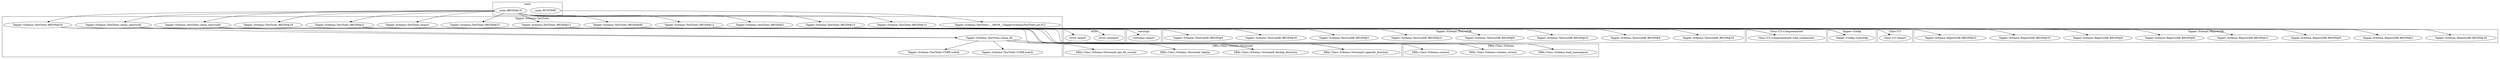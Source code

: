 digraph {
graph [overlap=false]
subgraph cluster_Tapper_Schema_TestTools {
	label="Tapper::Schema::TestTools";
	"Tapper::Schema::TestTools::BEGIN@14";
	"Tapper::Schema::TestTools::BEGIN@60";
	"Tapper::Schema::TestTools::__ANON__[Tapper/Schema/TestTools.pm:61]";
	"Tapper::Schema::TestTools::CORE:unlink";
	"Tapper::Schema::TestTools::BEGIN@2";
	"Tapper::Schema::TestTools::setup_db";
	"Tapper::Schema::TestTools::BEGIN@12";
	"Tapper::Schema::TestTools::BEGIN@20";
	"Tapper::Schema::TestTools::BEGIN@11";
	"Tapper::Schema::TestTools::BEGIN@23";
	"Tapper::Schema::TestTools::CORE:match";
	"Tapper::Schema::TestTools::import";
	"Tapper::Schema::TestTools::setup_testrundb";
	"Tapper::Schema::TestTools::BEGIN@16";
	"Tapper::Schema::TestTools::setup_reportsdb";
	"Tapper::Schema::TestTools::BEGIN@15";
	"Tapper::Schema::TestTools::BEGIN@21";
}
subgraph cluster_Tapper_Schema_TestrunDB {
	label="Tapper::Schema::TestrunDB";
	"Tapper::Schema::TestrunDB::BEGIN@24";
	"Tapper::Schema::TestrunDB::BEGIN@8";
	"Tapper::Schema::TestrunDB::BEGIN@22";
	"Tapper::Schema::TestrunDB::BEGIN@9";
	"Tapper::Schema::TestrunDB::BEGIN@21";
	"Tapper::Schema::TestrunDB::BEGIN@2";
	"Tapper::Schema::TestrunDB::BEGIN@20";
	"Tapper::Schema::TestrunDB::BEGIN@6";
}
subgraph cluster_Tapper_Schema_ReportsDB {
	label="Tapper::Schema::ReportsDB";
	"Tapper::Schema::ReportsDB::BEGIN@20";
	"Tapper::Schema::ReportsDB::BEGIN@2";
	"Tapper::Schema::ReportsDB::BEGIN@6";
	"Tapper::Schema::ReportsDB::BEGIN@21";
	"Tapper::Schema::ReportsDB::BEGIN@8";
	"Tapper::Schema::ReportsDB::BEGIN@9";
	"Tapper::Schema::ReportsDB::BEGIN@25";
	"Tapper::Schema::ReportsDB::BEGIN@22";
}
subgraph cluster_Class_C3_Componentised {
	label="Class::C3::Componentised";
	"Class::C3::Componentised::load_components";
}
subgraph cluster_warnings {
	label="warnings";
	"warnings::import";
}
subgraph cluster_DBIx_Class_Schema_Versioned {
	label="DBIx::Class::Schema::Versioned";
	"DBIx::Class::Schema::Versioned::deploy";
	"DBIx::Class::Schema::Versioned::upgrade_directory";
	"DBIx::Class::Schema::Versioned::backup_directory";
	"DBIx::Class::Schema::Versioned::get_db_version";
}
subgraph cluster_DBIx_Class_Schema {
	label="DBIx::Class::Schema";
	"DBIx::Class::Schema::schema_version";
	"DBIx::Class::Schema::connect";
	"DBIx::Class::Schema::load_namespaces";
}
subgraph cluster_Tapper_Config {
	label="Tapper::Config";
	"Tapper::Config::subconfig";
}
subgraph cluster_strict {
	label="strict";
	"strict::import";
	"strict::unimport";
}
subgraph cluster_main {
	label="main";
	"main::BEGIN@18";
	"main::RUNTIME";
}
subgraph cluster_Class_C3 {
	label="Class::C3";
	"Class::C3::import";
}
"Tapper::Schema::TestTools::BEGIN@21" -> "Tapper::Schema::ReportsDB::BEGIN@21";
"Tapper::Schema::TestTools::BEGIN@21" -> "Tapper::Schema::ReportsDB::BEGIN@8";
"Tapper::Schema::TestTools::setup_reportsdb" -> "Tapper::Config::subconfig";
"Tapper::Schema::TestTools::setup_testrundb" -> "Tapper::Config::subconfig";
"main::BEGIN@18" -> "Tapper::Schema::TestTools::BEGIN@20";
"Tapper::Schema::TestTools::setup_db" -> "Tapper::Schema::TestTools::CORE:unlink";
"Tapper::Schema::TestTools::BEGIN@20" -> "Tapper::Schema::TestrunDB::BEGIN@22";
"Tapper::Schema::TestTools::setup_db" -> "DBIx::Class::Schema::connect";
"Tapper::Schema::TestTools::BEGIN@20" -> "Tapper::Schema::TestrunDB::BEGIN@8";
"main::BEGIN@18" -> "Tapper::Schema::TestTools::BEGIN@23";
"main::BEGIN@18" -> "Tapper::Schema::TestTools::BEGIN@11";
"Tapper::Schema::TestTools::BEGIN@21" -> "Tapper::Schema::ReportsDB::BEGIN@22";
"Tapper::Schema::TestTools::BEGIN@60" -> "strict::unimport";
"Tapper::Schema::TestTools::BEGIN@20" -> "DBIx::Class::Schema::Versioned::backup_directory";
"Tapper::Schema::TestTools::BEGIN@21" -> "DBIx::Class::Schema::Versioned::backup_directory";
"Tapper::Schema::TestTools::setup_db" -> "DBIx::Class::Schema::Versioned::get_db_version";
"Tapper::Schema::TestTools::BEGIN@12" -> "warnings::import";
"Tapper::Schema::TestTools::setup_db" -> "DBIx::Class::Schema::Versioned::deploy";
"main::BEGIN@18" -> "Tapper::Schema::TestTools::BEGIN@2";
"main::BEGIN@18" -> "Tapper::Schema::TestTools::BEGIN@12";
"Tapper::Schema::TestTools::setup_db" -> "DBIx::Class::Schema::schema_version";
"Tapper::Schema::TestTools::setup_db" -> "Tapper::Schema::TestTools::CORE:match";
"Tapper::Schema::TestTools::BEGIN@21" -> "Tapper::Schema::ReportsDB::BEGIN@6";
"main::BEGIN@18" -> "Tapper::Schema::TestTools::setup_reportsdb";
"Tapper::Schema::TestTools::BEGIN@21" -> "Tapper::Schema::ReportsDB::BEGIN@2";
"Tapper::Schema::TestTools::BEGIN@11" -> "strict::import";
"Tapper::Schema::TestTools::BEGIN@20" -> "DBIx::Class::Schema::load_namespaces";
"Tapper::Schema::TestTools::BEGIN@21" -> "DBIx::Class::Schema::load_namespaces";
"Tapper::Schema::TestTools::BEGIN@20" -> "Tapper::Schema::TestrunDB::BEGIN@24";
"main::BEGIN@18" -> "Tapper::Schema::TestTools::setup_testrundb";
"main::BEGIN@18" -> "Tapper::Schema::TestTools::BEGIN@14";
"Tapper::Schema::TestTools::setup_reportsdb" -> "Tapper::Schema::TestTools::setup_db";
"Tapper::Schema::TestTools::setup_testrundb" -> "Tapper::Schema::TestTools::setup_db";
"Tapper::Schema::TestTools::BEGIN@20" -> "Tapper::Schema::TestrunDB::BEGIN@20";
"main::BEGIN@18" -> "Tapper::Schema::TestTools::BEGIN@15";
"Tapper::Schema::TestTools::BEGIN@20" -> "Tapper::Schema::TestrunDB::BEGIN@21";
"Tapper::Schema::TestTools::BEGIN@20" -> "Tapper::Schema::TestrunDB::BEGIN@6";
"Tapper::Schema::TestTools::BEGIN@21" -> "Tapper::Schema::ReportsDB::BEGIN@9";
"Tapper::Schema::TestTools::BEGIN@20" -> "Tapper::Schema::TestrunDB::BEGIN@2";
"Tapper::Schema::TestTools::BEGIN@20" -> "Tapper::Schema::TestrunDB::BEGIN@9";
"main::RUNTIME" -> "Tapper::Schema::TestTools::__ANON__[Tapper/Schema/TestTools.pm:61]";
"Tapper::Schema::TestTools::BEGIN@20" -> "DBIx::Class::Schema::Versioned::upgrade_directory";
"Tapper::Schema::TestTools::BEGIN@21" -> "DBIx::Class::Schema::Versioned::upgrade_directory";
"Tapper::Schema::TestTools::BEGIN@21" -> "Tapper::Schema::ReportsDB::BEGIN@20";
"main::BEGIN@18" -> "Tapper::Schema::TestTools::BEGIN@16";
"main::BEGIN@18" -> "Tapper::Schema::TestTools::BEGIN@21";
"Tapper::Schema::TestTools::BEGIN@15" -> "Class::C3::import";
"main::BEGIN@18" -> "Tapper::Schema::TestTools::BEGIN@60";
"Tapper::Schema::TestTools::BEGIN@20" -> "Class::C3::Componentised::load_components";
"Tapper::Schema::TestTools::BEGIN@21" -> "Class::C3::Componentised::load_components";
"main::BEGIN@18" -> "Tapper::Schema::TestTools::import";
"Tapper::Schema::TestTools::BEGIN@21" -> "Tapper::Schema::ReportsDB::BEGIN@25";
}
